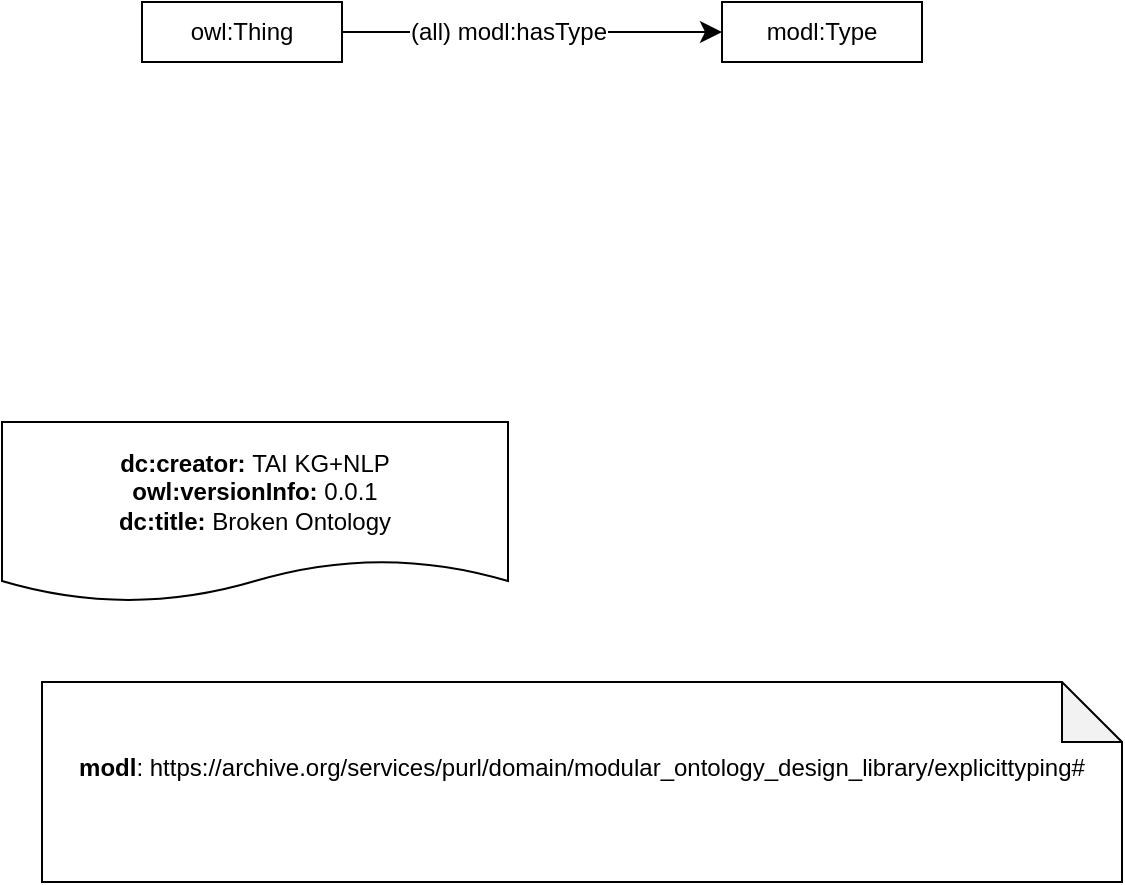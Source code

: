 <mxfile>
    <diagram id="krAtfkcNH2lUlm1xCfSh" name="Page-1">
        <mxGraphModel dx="1307" dy="789" grid="1" gridSize="10" guides="1" tooltips="1" connect="1" arrows="0" fold="1" page="1" pageScale="1" pageWidth="850" pageHeight="1100" math="0" shadow="0">
            <root>
                <mxCell id="0"/>
                <mxCell id="1" parent="0"/>
                <mxCell id="6" value="&lt;div&gt;&lt;b&gt;modl&lt;/b&gt;: https://archive.org/services/purl/domain/modular_ontology_design_library/explicittyping#&lt;/div&gt;&lt;div&gt;&lt;br&gt;&lt;/div&gt;" style="shape=note;whiteSpace=wrap;html=1;backgroundOutline=1;darkOpacity=0.05;" parent="1" vertex="1">
                    <mxGeometry x="120" y="850" width="540" height="100" as="geometry"/>
                </mxCell>
                <mxCell id="7" value="&lt;div&gt;&lt;b&gt;dc:creator:&lt;/b&gt;&amp;nbsp;TAI KG+NLP&lt;/div&gt;&lt;div&gt;&lt;b&gt;owl:versionInfo:&lt;/b&gt; 0.0.1&lt;/div&gt;&lt;div&gt;&lt;b&gt;dc:title:&lt;/b&gt; Broken Ontology&lt;/div&gt;" style="shape=document;whiteSpace=wrap;html=1;boundedLbl=1;labelBackgroundColor=#ffffff;strokeColor=#000000;fontSize=12;fontColor=#000000;size=0.233;" parent="1" vertex="1">
                    <mxGeometry x="100" y="720" width="253" height="90" as="geometry"/>
                </mxCell>
                <mxCell id="12" value="modl:Type" style="rounded=0;whiteSpace=wrap;html=1;snapToPoint=1;points=[[0.1,0],[0.2,0],[0.3,0],[0.4,0],[0.5,0],[0.6,0],[0.7,0],[0.8,0],[0.9,0],[0,0.1],[0,0.3],[0,0.5],[0,0.7],[0,0.9],[0.1,1],[0.2,1],[0.3,1],[0.4,1],[0.5,1],[0.6,1],[0.7,1],[0.8,1],[0.9,1],[1,0.1],[1,0.3],[1,0.5],[1,0.7],[1,0.9]];" parent="1" vertex="1">
                    <mxGeometry x="460" y="510" width="100" height="30" as="geometry"/>
                </mxCell>
                <mxCell id="13" value="" style="endArrow=classic;html=1;exitX=1;exitY=0.5;exitDx=0;exitDy=0;endSize=8;entryX=0;entryY=0.5;entryDx=0;entryDy=0;arcSize=0;" parent="1" source="15" target="12" edge="1">
                    <mxGeometry width="50" height="50" relative="1" as="geometry">
                        <mxPoint x="275" y="525" as="sourcePoint"/>
                        <mxPoint x="470" y="530" as="targetPoint"/>
                    </mxGeometry>
                </mxCell>
                <mxCell id="14" value="(all) modl:hasType" style="text;html=1;align=center;verticalAlign=middle;resizable=0;points=[];labelBackgroundColor=#ffffff;" parent="13" vertex="1" connectable="0">
                    <mxGeometry x="-0.127" relative="1" as="geometry">
                        <mxPoint as="offset"/>
                    </mxGeometry>
                </mxCell>
                <mxCell id="15" value="owl:Thing" style="rounded=0;whiteSpace=wrap;html=1;snapToPoint=1;points=[[0.1,0],[0.2,0],[0.3,0],[0.4,0],[0.5,0],[0.6,0],[0.7,0],[0.8,0],[0.9,0],[0,0.1],[0,0.3],[0,0.5],[0,0.7],[0,0.9],[0.1,1],[0.2,1],[0.3,1],[0.4,1],[0.5,1],[0.6,1],[0.7,1],[0.8,1],[0.9,1],[1,0.1],[1,0.3],[1,0.5],[1,0.7],[1,0.9]];" parent="1" vertex="1">
                    <mxGeometry x="170" y="510" width="100" height="30" as="geometry"/>
                </mxCell>
            </root>
        </mxGraphModel>
    </diagram>
</mxfile>